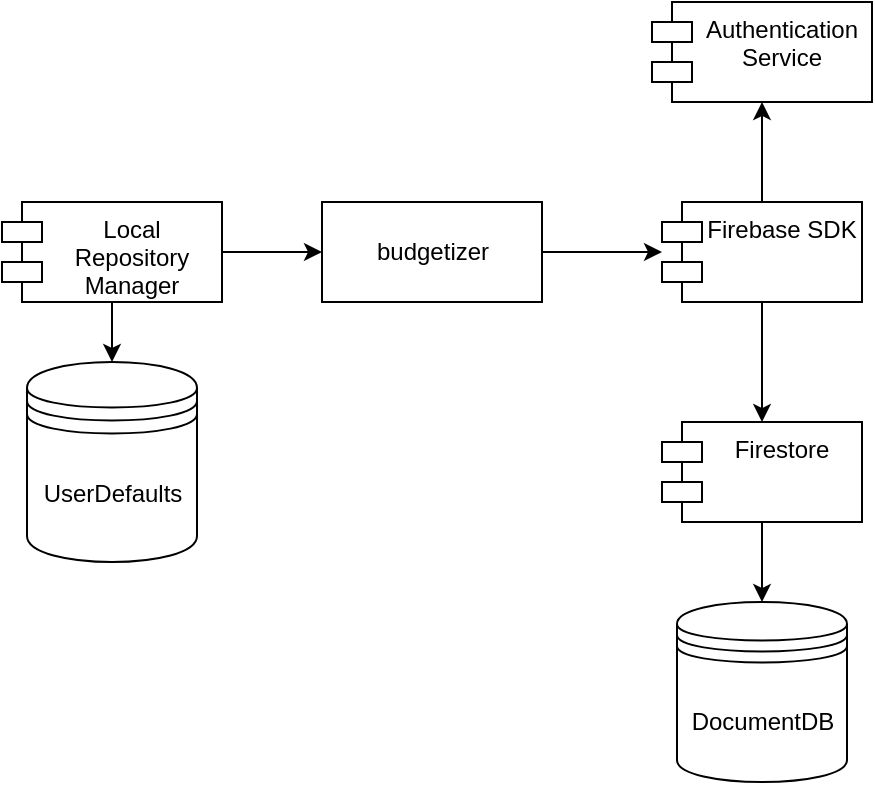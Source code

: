 <mxfile version="16.5.4" type="github">
  <diagram id="ftvD7AiR_uyU1PkGLEQQ" name="Page-1">
    <mxGraphModel dx="946" dy="620" grid="1" gridSize="10" guides="1" tooltips="1" connect="1" arrows="1" fold="1" page="1" pageScale="1" pageWidth="827" pageHeight="1169" math="0" shadow="0">
      <root>
        <mxCell id="0" />
        <mxCell id="1" parent="0" />
        <mxCell id="x-vbml0VKtfp5pCrWx_r-4" value="" style="edgeStyle=orthogonalEdgeStyle;rounded=0;orthogonalLoop=1;jettySize=auto;html=1;" edge="1" parent="1" source="x-vbml0VKtfp5pCrWx_r-1" target="x-vbml0VKtfp5pCrWx_r-3">
          <mxGeometry relative="1" as="geometry" />
        </mxCell>
        <mxCell id="x-vbml0VKtfp5pCrWx_r-5" value="" style="edgeStyle=orthogonalEdgeStyle;rounded=0;orthogonalLoop=1;jettySize=auto;html=1;" edge="1" parent="1" source="x-vbml0VKtfp5pCrWx_r-1" target="x-vbml0VKtfp5pCrWx_r-2">
          <mxGeometry relative="1" as="geometry" />
        </mxCell>
        <mxCell id="x-vbml0VKtfp5pCrWx_r-1" value="Local&#xa;Repository&#xa;Manager" style="shape=module;align=left;spacingLeft=20;align=center;verticalAlign=top;" vertex="1" parent="1">
          <mxGeometry x="100" y="170" width="110" height="50" as="geometry" />
        </mxCell>
        <mxCell id="x-vbml0VKtfp5pCrWx_r-7" value="" style="edgeStyle=orthogonalEdgeStyle;rounded=0;orthogonalLoop=1;jettySize=auto;html=1;" edge="1" parent="1" source="x-vbml0VKtfp5pCrWx_r-2" target="x-vbml0VKtfp5pCrWx_r-6">
          <mxGeometry relative="1" as="geometry" />
        </mxCell>
        <mxCell id="x-vbml0VKtfp5pCrWx_r-2" value="budgetizer" style="html=1;" vertex="1" parent="1">
          <mxGeometry x="260" y="170" width="110" height="50" as="geometry" />
        </mxCell>
        <mxCell id="x-vbml0VKtfp5pCrWx_r-3" value="UserDefaults" style="shape=datastore;whiteSpace=wrap;html=1;" vertex="1" parent="1">
          <mxGeometry x="112.5" y="250" width="85" height="100" as="geometry" />
        </mxCell>
        <mxCell id="x-vbml0VKtfp5pCrWx_r-9" value="" style="edgeStyle=orthogonalEdgeStyle;rounded=0;orthogonalLoop=1;jettySize=auto;html=1;" edge="1" parent="1" source="x-vbml0VKtfp5pCrWx_r-6" target="x-vbml0VKtfp5pCrWx_r-8">
          <mxGeometry relative="1" as="geometry" />
        </mxCell>
        <mxCell id="x-vbml0VKtfp5pCrWx_r-13" value="" style="edgeStyle=orthogonalEdgeStyle;rounded=0;orthogonalLoop=1;jettySize=auto;html=1;" edge="1" parent="1" source="x-vbml0VKtfp5pCrWx_r-6" target="x-vbml0VKtfp5pCrWx_r-12">
          <mxGeometry relative="1" as="geometry" />
        </mxCell>
        <mxCell id="x-vbml0VKtfp5pCrWx_r-6" value="Firebase SDK" style="shape=module;align=left;spacingLeft=20;align=center;verticalAlign=top;" vertex="1" parent="1">
          <mxGeometry x="430" y="170" width="100" height="50" as="geometry" />
        </mxCell>
        <mxCell id="x-vbml0VKtfp5pCrWx_r-8" value="Authentication&#xa;Service&#xa;" style="shape=module;align=left;spacingLeft=20;align=center;verticalAlign=top;" vertex="1" parent="1">
          <mxGeometry x="425" y="70" width="110" height="50" as="geometry" />
        </mxCell>
        <mxCell id="x-vbml0VKtfp5pCrWx_r-15" value="" style="edgeStyle=orthogonalEdgeStyle;rounded=0;orthogonalLoop=1;jettySize=auto;html=1;" edge="1" parent="1" source="x-vbml0VKtfp5pCrWx_r-12" target="x-vbml0VKtfp5pCrWx_r-14">
          <mxGeometry relative="1" as="geometry" />
        </mxCell>
        <mxCell id="x-vbml0VKtfp5pCrWx_r-12" value="Firestore&#xa;" style="shape=module;align=left;spacingLeft=20;align=center;verticalAlign=top;" vertex="1" parent="1">
          <mxGeometry x="430" y="280" width="100" height="50" as="geometry" />
        </mxCell>
        <mxCell id="x-vbml0VKtfp5pCrWx_r-14" value="DocumentDB&lt;br&gt;" style="shape=datastore;whiteSpace=wrap;html=1;" vertex="1" parent="1">
          <mxGeometry x="437.5" y="370" width="85" height="90" as="geometry" />
        </mxCell>
      </root>
    </mxGraphModel>
  </diagram>
</mxfile>
